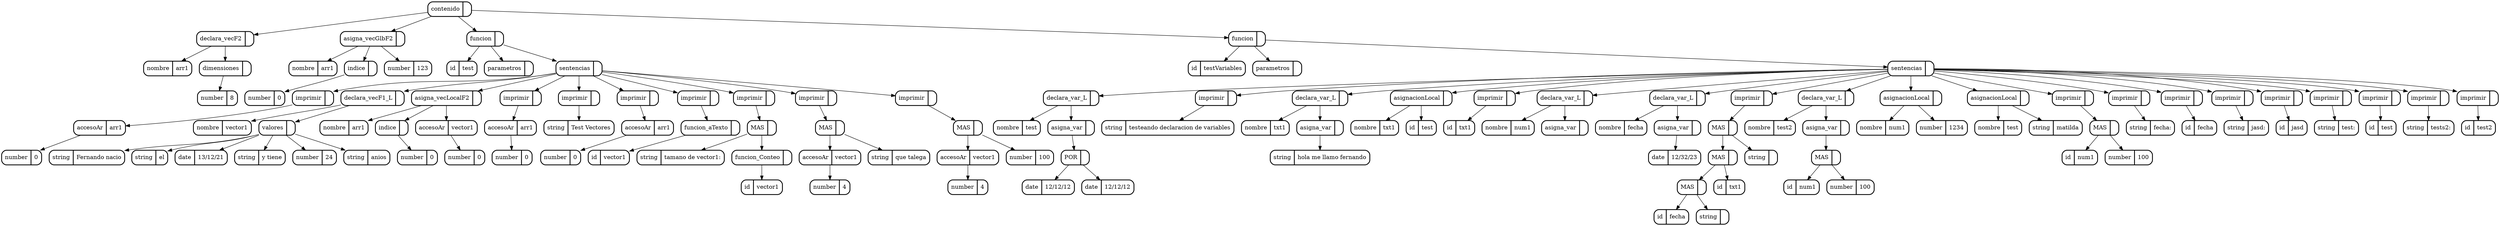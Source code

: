 digraph G {
node[shape=Mrecord]
5[label="contenido | ",style=bold]
2[label="declara_vecF2 | ",style=bold]
{5}->{2}
3[label="nombre | arr1",style=bold]
{2}->{3}
4[label="dimensiones | ",style=bold]
{2}->{4}
1[label="number | 8",style=bold]
{4}->{1}
8[label="asigna_vecGlbF2 | ",style=bold]
{5}->{8}
9[label="nombre | arr1",style=bold]
{8}->{9}
10[label="indice | ",style=bold]
{8}->{10}
6[label="number | 0",style=bold]
{10}->{6}
7[label="number | 123",style=bold]
{8}->{7}
57[label="funcion | ",style=bold]
{5}->{57}
58[label="id | test",style=bold]
{57}->{58}
11[label="parametros | ",style=bold]
{57}->{11}
15[label="sentencias | ",style=bold]
{57}->{15}
14[label="imprimir | ",style=bold]
{15}->{14}
13[label="accesoAr | arr1",style=bold]
{14}->{13}
12[label="number | 0",style=bold]
{13}->{12}
23[label="declara_vecF1_L | ",style=bold]
{15}->{23}
24[label="nombre | vector1",style=bold]
{23}->{24}
17[label="valores | ",style=bold]
{23}->{17}
16[label="string | Fernando nacio",style=bold]
{17}->{16}
18[label="string |  el ",style=bold]
{17}->{18}
19[label="date | 13/12/21",style=bold]
{17}->{19}
20[label="string |  y tiene ",style=bold]
{17}->{20}
21[label="number | 24",style=bold]
{17}->{21}
22[label="string |  anios",style=bold]
{17}->{22}
28[label="asigna_vecLocalF2 | ",style=bold]
{15}->{28}
29[label="nombre | arr1",style=bold]
{28}->{29}
30[label="indice | ",style=bold]
{28}->{30}
25[label="number | 0",style=bold]
{30}->{25}
27[label="accesoAr | vector1",style=bold]
{28}->{27}
26[label="number | 0",style=bold]
{27}->{26}
33[label="imprimir | ",style=bold]
{15}->{33}
32[label="accesoAr | arr1",style=bold]
{33}->{32}
31[label="number | 0",style=bold]
{32}->{31}
35[label="imprimir | ",style=bold]
{15}->{35}
34[label="string | Test Vectores",style=bold]
{35}->{34}
38[label="imprimir | ",style=bold]
{15}->{38}
37[label="accesoAr | arr1",style=bold]
{38}->{37}
36[label="number | 0",style=bold]
{37}->{36}
41[label="imprimir | ",style=bold]
{15}->{41}
39[label="funcion_aTexto | ",style=bold]
{41}->{39}
40[label="id | vector1",style=bold]
{39}->{40}
46[label="imprimir | ",style=bold]
{15}->{46}
45[label="MAS | ",style=bold]
{46}->{45}
42[label="string | tamano de vector1: ",style=bold]
{45}->{42}
43[label="funcion_Conteo | ",style=bold]
{45}->{43}
44[label="id | vector1",style=bold]
{43}->{44}
51[label="imprimir | ",style=bold]
{15}->{51}
50[label="MAS | ",style=bold]
{51}->{50}
48[label="accesoAr | vector1",style=bold]
{50}->{48}
47[label="number | 4",style=bold]
{48}->{47}
49[label="string |   que talega",style=bold]
{50}->{49}
56[label="imprimir | ",style=bold]
{15}->{56}
55[label="MAS | ",style=bold]
{56}->{55}
53[label="accesoAr | vector1",style=bold]
{55}->{53}
52[label="number | 4",style=bold]
{53}->{52}
54[label="number | 100",style=bold]
{55}->{54}
125[label="funcion | ",style=bold]
{5}->{125}
126[label="id | testVariables",style=bold]
{125}->{126}
59[label="parametros | ",style=bold]
{125}->{59}
66[label="sentencias | ",style=bold]
{125}->{66}
64[label="declara_var_L | ",style=bold]
{66}->{64}
65[label="nombre | test",style=bold]
{64}->{65}
63[label="asigna_var | ",style=bold]
{64}->{63}
62[label="POR | ",style=bold]
{63}->{62}
60[label="date | 12/12/12",style=bold]
{62}->{60}
61[label="date | 12/12/12",style=bold]
{62}->{61}
68[label="imprimir | ",style=bold]
{66}->{68}
67[label="string | testeando declaracion de variables",style=bold]
{68}->{67}
71[label="declara_var_L | ",style=bold]
{66}->{71}
72[label="nombre | txt1",style=bold]
{71}->{72}
70[label="asigna_var | ",style=bold]
{71}->{70}
69[label="string | hola me llamo fernando",style=bold]
{70}->{69}
74[label="asignacionLocal | ",style=bold]
{66}->{74}
75[label="nombre | txt1",style=bold]
{74}->{75}
73[label="id | test",style=bold]
{74}->{73}
77[label="imprimir | ",style=bold]
{66}->{77}
76[label="id | txt1",style=bold]
{77}->{76}
79[label="declara_var_L | ",style=bold]
{66}->{79}
80[label="nombre | num1",style=bold]
{79}->{80}
78[label="asigna_var | ",style=bold]
{79}->{78}
83[label="declara_var_L | ",style=bold]
{66}->{83}
84[label="nombre | fecha",style=bold]
{83}->{84}
82[label="asigna_var | ",style=bold]
{83}->{82}
81[label="date | 12/32/23",style=bold]
{82}->{81}
92[label="imprimir | ",style=bold]
{66}->{92}
91[label="MAS | ",style=bold]
{92}->{91}
89[label="MAS | ",style=bold]
{91}->{89}
87[label="MAS | ",style=bold]
{89}->{87}
85[label="id | fecha",style=bold]
{87}->{85}
86[label="string |  ",style=bold]
{87}->{86}
88[label="id | txt1",style=bold]
{89}->{88}
90[label="string |  <--> ",style=bold]
{91}->{90}
97[label="declara_var_L | ",style=bold]
{66}->{97}
98[label="nombre | test2",style=bold]
{97}->{98}
96[label="asigna_var | ",style=bold]
{97}->{96}
95[label="MAS | ",style=bold]
{96}->{95}
93[label="id | num1",style=bold]
{95}->{93}
94[label="number | 100",style=bold]
{95}->{94}
100[label="asignacionLocal | ",style=bold]
{66}->{100}
101[label="nombre | num1",style=bold]
{100}->{101}
99[label="number | 1234",style=bold]
{100}->{99}
103[label="asignacionLocal | ",style=bold]
{66}->{103}
104[label="nombre | test",style=bold]
{103}->{104}
102[label="string | matilda",style=bold]
{103}->{102}
108[label="imprimir | ",style=bold]
{66}->{108}
107[label="MAS | ",style=bold]
{108}->{107}
105[label="id | num1",style=bold]
{107}->{105}
106[label="number | 100",style=bold]
{107}->{106}
110[label="imprimir | ",style=bold]
{66}->{110}
109[label="string | fecha:",style=bold]
{110}->{109}
112[label="imprimir | ",style=bold]
{66}->{112}
111[label="id | fecha",style=bold]
{112}->{111}
114[label="imprimir | ",style=bold]
{66}->{114}
113[label="string | jasd:",style=bold]
{114}->{113}
116[label="imprimir | ",style=bold]
{66}->{116}
115[label="id | jasd",style=bold]
{116}->{115}
118[label="imprimir | ",style=bold]
{66}->{118}
117[label="string | test:",style=bold]
{118}->{117}
120[label="imprimir | ",style=bold]
{66}->{120}
119[label="id | test",style=bold]
{120}->{119}
122[label="imprimir | ",style=bold]
{66}->{122}
121[label="string | tests2:",style=bold]
{122}->{121}
124[label="imprimir | ",style=bold]
{66}->{124}
123[label="id | test2",style=bold]
{124}->{123}

}